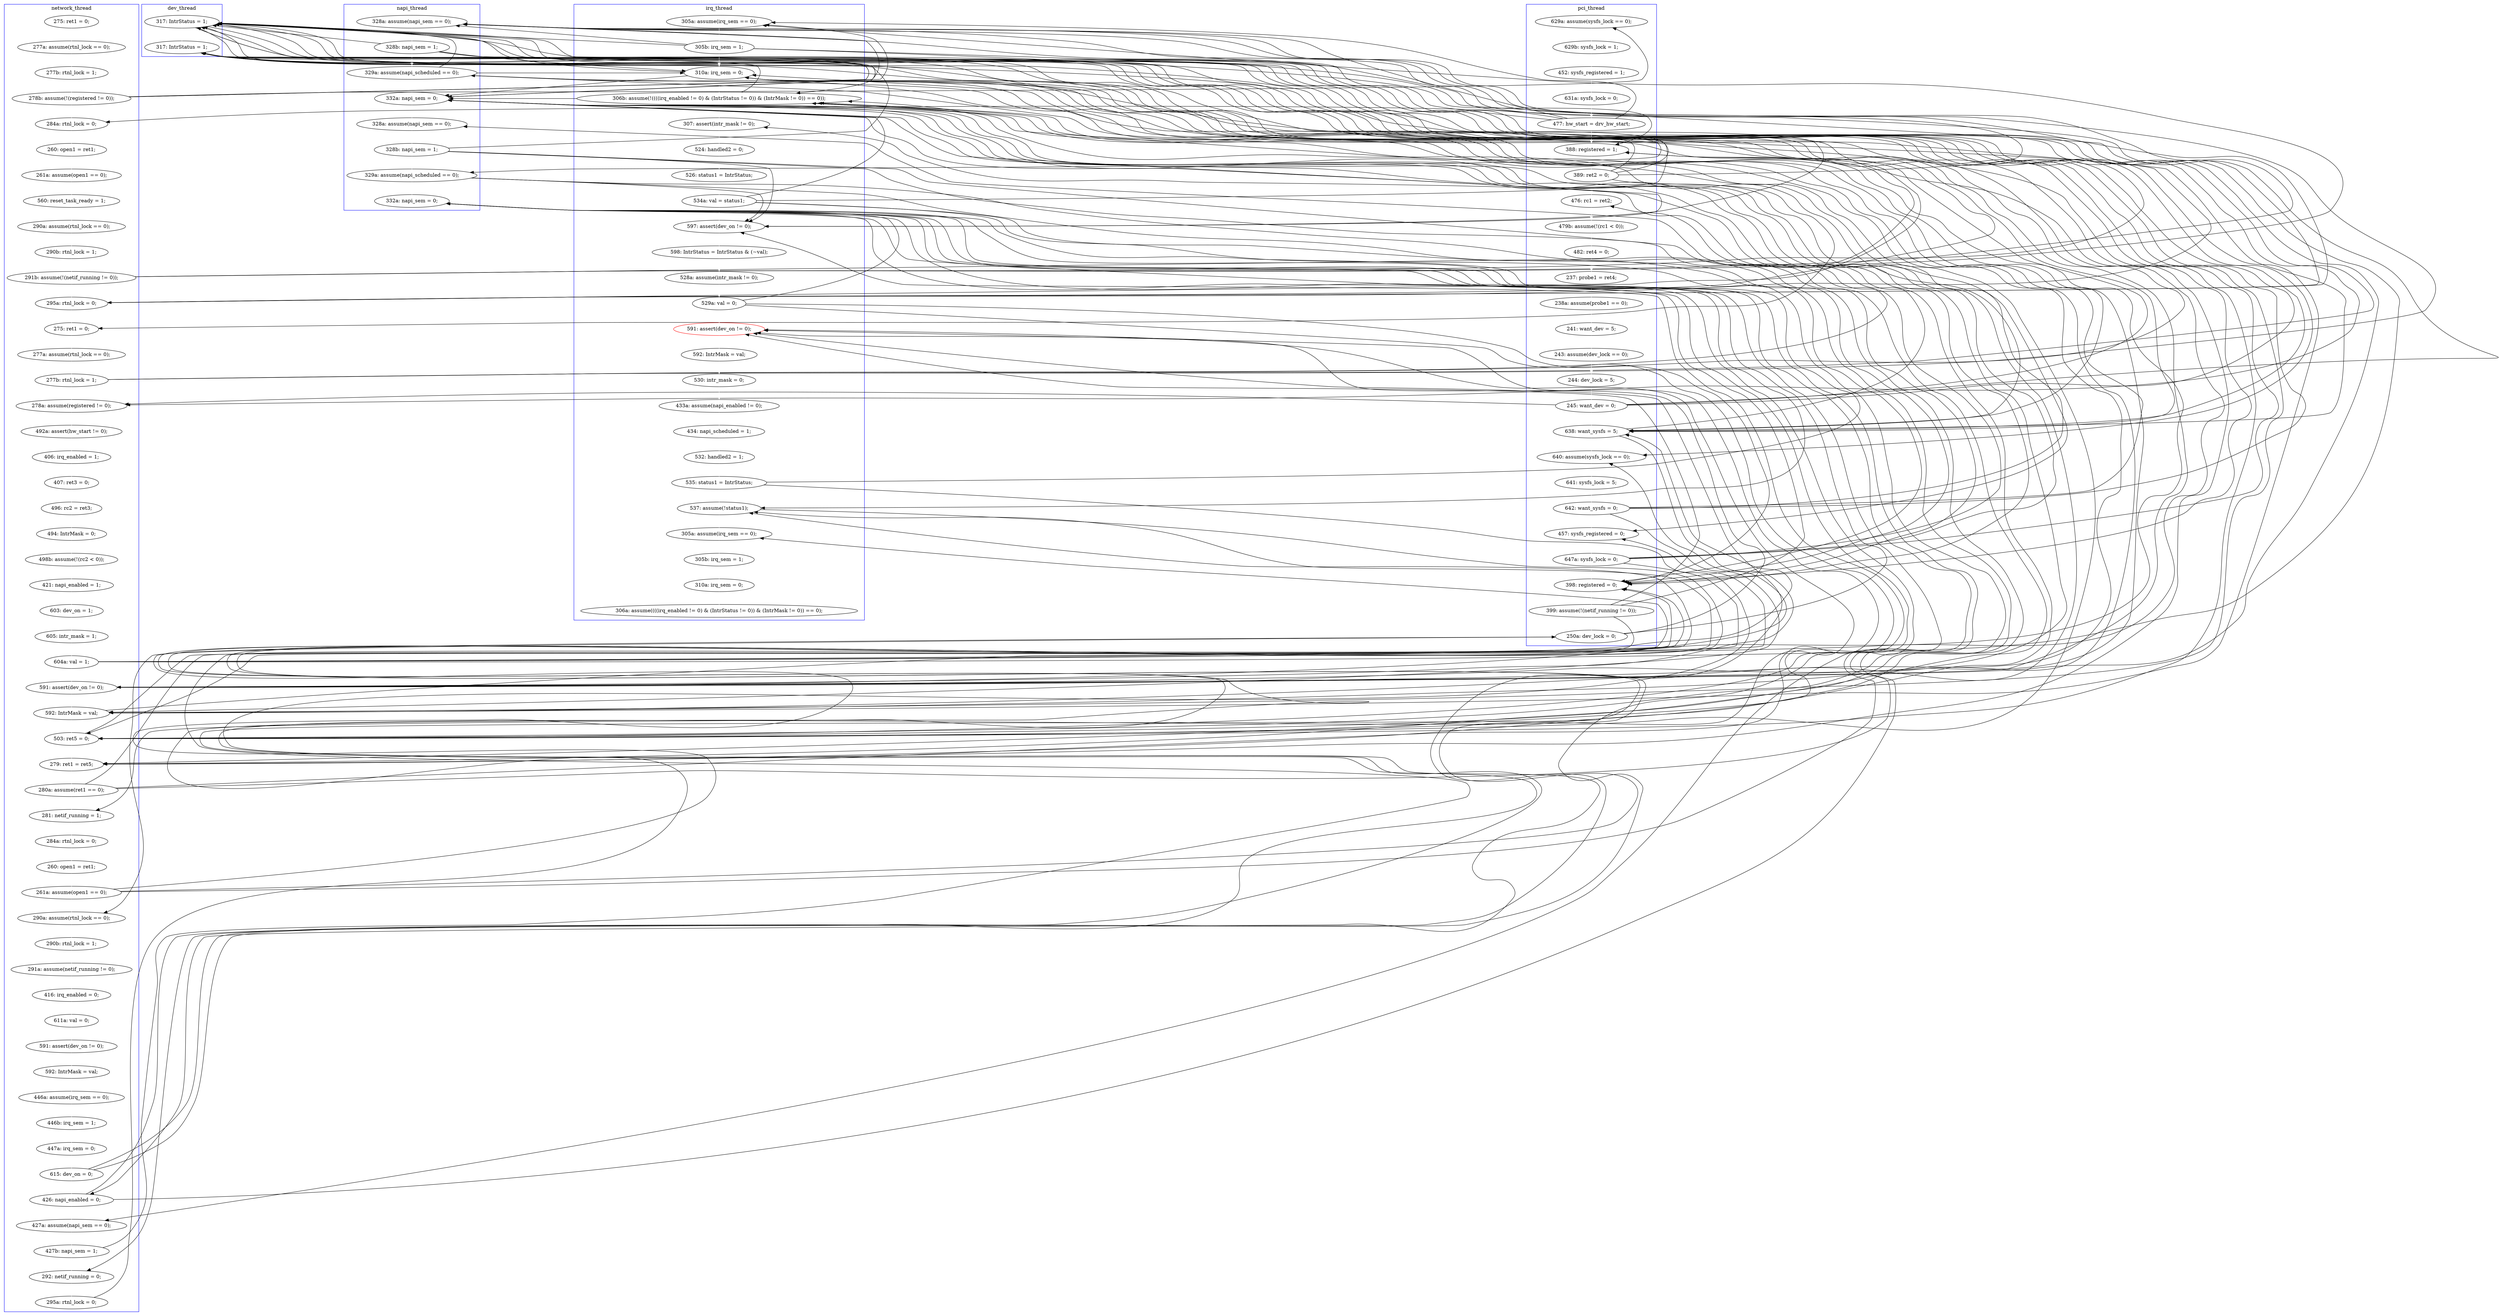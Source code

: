 digraph Counterexample {
	103 -> 144 [color = white, style = solid]
	196 -> 199 [color = black, style = solid, constraint = false]
	66 -> 84 [color = black, style = solid, constraint = false]
	152 -> 180 [color = black, style = solid, constraint = false]
	242 -> 244 [color = white, style = solid]
	167 -> 168 [color = white, style = solid]
	144 -> 146 [color = black, style = solid, constraint = false]
	66 -> 107 [color = black, style = solid, constraint = false]
	263 -> 264 [color = white, style = solid]
	95 -> 96 [color = white, style = solid]
	57 -> 63 [color = white, style = solid]
	85 -> 146 [color = black, style = solid, constraint = false]
	187 -> 246 [color = white, style = solid]
	152 -> 155 [color = black, style = solid, constraint = false]
	170 -> 173 [color = black, style = solid, constraint = false]
	178 -> 182 [color = black, style = solid, constraint = false]
	77 -> 146 [color = black, style = solid, constraint = false]
	30 -> 31 [color = white, style = solid]
	108 -> 144 [color = black, style = solid, constraint = false]
	176 -> 191 [color = white, style = solid]
	91 -> 94 [color = white, style = solid]
	124 -> 126 [color = white, style = solid]
	196 -> 262 [color = black, style = solid, constraint = false]
	66 -> 77 [color = white, style = solid]
	178 -> 180 [color = black, style = solid, constraint = false]
	85 -> 91 [color = white, style = solid]
	146 -> 148 [color = black, style = solid, constraint = false]
	148 -> 149 [color = white, style = solid]
	108 -> 140 [color = black, style = solid, constraint = false]
	152 -> 160 [color = white, style = solid]
	53 -> 57 [color = white, style = solid]
	232 -> 234 [color = white, style = solid]
	136 -> 146 [color = black, style = solid, constraint = false]
	221 -> 223 [color = white, style = solid]
	187 -> 262 [color = black, style = solid, constraint = false]
	168 -> 170 [color = white, style = solid]
	240 -> 242 [color = white, style = solid]
	209 -> 220 [color = black, style = solid, constraint = false]
	177 -> 178 [color = white, style = solid]
	89 -> 110 [color = white, style = solid]
	94 -> 95 [color = white, style = solid]
	269 -> 273 [color = white, style = solid]
	187 -> 191 [color = black, style = solid, constraint = false]
	101 -> 102 [color = white, style = solid]
	122 -> 124 [color = white, style = solid]
	144 -> 145 [color = black, style = solid, constraint = false]
	140 -> 145 [color = black, style = solid, constraint = false]
	135 -> 136 [color = black, style = solid, constraint = false]
	103 -> 146 [color = black, style = solid, constraint = false]
	246 -> 247 [color = white, style = solid]
	170 -> 176 [color = black, style = solid, constraint = false]
	209 -> 246 [color = black, style = solid, constraint = false]
	46 -> 69 [color = black, style = solid, constraint = false]
	66 -> 146 [color = black, style = solid, constraint = false]
	34 -> 146 [color = black, style = solid, constraint = false]
	140 -> 152 [color = white, style = solid]
	204 -> 220 [color = white, style = solid]
	87 -> 88 [color = white, style = solid]
	159 -> 176 [color = black, style = solid, constraint = false]
	140 -> 144 [color = black, style = solid, constraint = false]
	194 -> 195 [color = black, style = solid, constraint = false]
	239 -> 240 [color = white, style = solid]
	70 -> 107 [color = black, style = solid, constraint = false]
	180 -> 181 [color = black, style = solid, constraint = false]
	134 -> 135 [color = white, style = solid]
	135 -> 140 [color = black, style = solid, constraint = false]
	63 -> 64 [color = white, style = solid]
	196 -> 209 [color = white, style = solid]
	144 -> 148 [color = white, style = solid]
	196 -> 246 [color = black, style = solid, constraint = false]
	140 -> 146 [color = black, style = solid, constraint = false]
	201 -> 204 [color = white, style = solid]
	103 -> 110 [color = black, style = solid, constraint = false]
	34 -> 49 [color = white, style = solid]
	135 -> 144 [color = black, style = solid, constraint = false]
	194 -> 262 [color = black, style = solid, constraint = false]
	209 -> 262 [color = black, style = solid, constraint = false]
	178 -> 195 [color = black, style = solid, constraint = false]
	247 -> 249 [color = white, style = solid]
	195 -> 196 [color = white, style = solid]
	145 -> 146 [color = black, style = solid, constraint = false]
	146 -> 173 [color = black, style = solid, constraint = false]
	178 -> 181 [color = white, style = solid]
	145 -> 151 [color = white, style = solid]
	176 -> 182 [color = black, style = solid, constraint = false]
	204 -> 209 [color = black, style = solid, constraint = false]
	181 -> 195 [color = black, style = solid, constraint = false]
	176 -> 177 [color = black, style = solid, constraint = false]
	151 -> 152 [color = black, style = solid, constraint = false]
	152 -> 176 [color = black, style = solid, constraint = false]
	244 -> 262 [color = black, style = solid, constraint = false]
	199 -> 200 [color = white, style = solid]
	204 -> 262 [color = black, style = solid, constraint = false]
	223 -> 228 [color = white, style = solid]
	144 -> 173 [color = black, style = solid, constraint = false]
	253 -> 254 [color = white, style = solid]
	180 -> 182 [color = black, style = solid, constraint = false]
	173 -> 182 [color = black, style = solid, constraint = false]
	34 -> 69 [color = black, style = solid, constraint = false]
	275 -> 276 [color = white, style = solid]
	39 -> 42 [color = white, style = solid]
	103 -> 107 [color = black, style = solid, constraint = false]
	182 -> 183 [color = white, style = solid]
	135 -> 146 [color = black, style = solid, constraint = false]
	89 -> 146 [color = black, style = solid, constraint = false]
	115 -> 120 [color = white, style = solid]
	136 -> 140 [color = black, style = solid, constraint = false]
	44 -> 46 [color = white, style = solid]
	144 -> 152 [color = black, style = solid, constraint = false]
	46 -> 146 [color = black, style = solid, constraint = false]
	187 -> 195 [color = black, style = solid, constraint = false]
	34 -> 107 [color = black, style = solid, constraint = false]
	126 -> 129 [color = white, style = solid]
	99 -> 100 [color = white, style = solid]
	170 -> 195 [color = black, style = solid, constraint = false]
	262 -> 263 [color = black, style = solid, constraint = false]
	191 -> 194 [color = white, style = solid]
	228 -> 232 [color = white, style = solid]
	155 -> 159 [color = white, style = solid]
	133 -> 134 [color = white, style = solid]
	70 -> 140 [color = white, style = solid]
	120 -> 121 [color = white, style = solid]
	176 -> 180 [color = black, style = solid, constraint = false]
	50 -> 53 [color = white, style = solid]
	261 -> 262 [color = black, style = solid, constraint = false]
	150 -> 152 [color = black, style = solid, constraint = false]
	268 -> 269 [color = black, style = solid, constraint = false]
	257 -> 261 [color = black, style = solid, constraint = false]
	180 -> 191 [color = black, style = solid, constraint = false]
	70 -> 77 [color = black, style = solid, constraint = false]
	220 -> 221 [color = white, style = solid]
	89 -> 140 [color = black, style = solid, constraint = false]
	70 -> 84 [color = black, style = solid, constraint = false]
	274 -> 275 [color = white, style = solid]
	170 -> 182 [color = white, style = solid]
	173 -> 176 [color = black, style = solid, constraint = false]
	108 -> 110 [color = black, style = solid, constraint = false]
	140 -> 173 [color = black, style = solid, constraint = false]
	170 -> 180 [color = black, style = solid, constraint = false]
	257 -> 268 [color = white, style = solid]
	254 -> 256 [color = white, style = solid]
	136 -> 145 [color = black, style = solid, constraint = false]
	85 -> 87 [color = black, style = solid, constraint = false]
	100 -> 101 [color = white, style = solid]
	176 -> 195 [color = black, style = solid, constraint = false]
	46 -> 107 [color = black, style = solid, constraint = false]
	256 -> 257 [color = white, style = solid]
	186 -> 187 [color = white, style = solid]
	152 -> 173 [color = black, style = solid, constraint = false]
	110 -> 115 [color = white, style = solid]
	244 -> 246 [color = black, style = solid, constraint = false]
	173 -> 180 [color = black, style = solid, constraint = false]
	89 -> 91 [color = black, style = solid, constraint = false]
	107 -> 108 [color = white, style = solid]
	85 -> 107 [color = black, style = solid, constraint = false]
	77 -> 107 [color = black, style = solid, constraint = false]
	262 -> 268 [color = black, style = solid, constraint = false]
	66 -> 69 [color = black, style = solid, constraint = false]
	151 -> 180 [color = black, style = solid, constraint = false]
	149 -> 150 [color = white, style = solid]
	160 -> 167 [color = white, style = solid]
	276 -> 279 [color = white, style = solid]
	64 -> 66 [color = white, style = solid]
	173 -> 177 [color = white, style = solid]
	77 -> 84 [color = black, style = solid, constraint = false]
	151 -> 176 [color = white, style = solid]
	103 -> 140 [color = black, style = solid, constraint = false]
	264 -> 269 [color = white, style = solid]
	204 -> 246 [color = black, style = solid, constraint = false]
	159 -> 195 [color = white, style = solid]
	136 -> 144 [color = black, style = solid, constraint = false]
	32 -> 34 [color = white, style = solid]
	46 -> 84 [color = white, style = solid]
	150 -> 155 [color = white, style = solid]
	249 -> 253 [color = white, style = solid]
	96 -> 99 [color = white, style = solid]
	38 -> 39 [color = white, style = solid]
	85 -> 140 [color = black, style = solid, constraint = false]
	178 -> 191 [color = black, style = solid, constraint = false]
	151 -> 173 [color = black, style = solid, constraint = false]
	150 -> 151 [color = black, style = solid, constraint = false]
	129 -> 133 [color = white, style = solid]
	200 -> 201 [color = white, style = solid]
	46 -> 49 [color = black, style = solid, constraint = false]
	150 -> 180 [color = black, style = solid, constraint = false]
	145 -> 148 [color = black, style = solid, constraint = false]
	151 -> 155 [color = black, style = solid, constraint = false]
	244 -> 261 [color = white, style = solid]
	146 -> 151 [color = black, style = solid, constraint = false]
	108 -> 146 [color = black, style = solid, constraint = false]
	235 -> 239 [color = white, style = solid]
	77 -> 140 [color = black, style = solid, constraint = false]
	77 -> 87 [color = white, style = solid]
	173 -> 195 [color = black, style = solid, constraint = false]
	181 -> 182 [color = black, style = solid, constraint = false]
	145 -> 173 [color = black, style = solid, constraint = false]
	183 -> 186 [color = white, style = solid]
	31 -> 32 [color = white, style = solid]
	268 -> 274 [color = white, style = solid]
	159 -> 173 [color = black, style = solid, constraint = false]
	180 -> 195 [color = black, style = solid, constraint = false]
	150 -> 173 [color = black, style = solid, constraint = false]
	84 -> 85 [color = white, style = solid]
	257 -> 262 [color = black, style = solid, constraint = false]
	42 -> 44 [color = white, style = solid]
	108 -> 136 [color = white, style = solid]
	261 -> 263 [color = white, style = solid]
	89 -> 107 [color = black, style = solid, constraint = false]
	136 -> 173 [color = white, style = solid]
	88 -> 89 [color = white, style = solid]
	273 -> 274 [color = black, style = solid, constraint = false]
	261 -> 268 [color = black, style = solid, constraint = false]
	234 -> 235 [color = white, style = solid]
	194 -> 246 [color = black, style = solid, constraint = false]
	102 -> 103 [color = white, style = solid]
	146 -> 180 [color = white, style = solid]
	135 -> 145 [color = white, style = solid]
	121 -> 122 [color = white, style = solid]
	34 -> 38 [color = black, style = solid, constraint = false]
	159 -> 160 [color = black, style = solid, constraint = false]
	181 -> 191 [color = black, style = solid, constraint = false]
	145 -> 152 [color = black, style = solid, constraint = false]
	146 -> 152 [color = black, style = solid, constraint = false]
	264 -> 268 [color = black, style = solid, constraint = false]
	69 -> 70 [color = white, style = solid]
	159 -> 180 [color = black, style = solid, constraint = false]
	181 -> 262 [color = white, style = solid]
	70 -> 146 [color = black, style = solid, constraint = false]
	49 -> 50 [color = white, style = solid]
	194 -> 199 [color = white, style = solid]
	subgraph cluster7 {
		label = dev_thread
		color = blue
		180  [label = "317: IntrStatus = 1;"]
		146  [label = "317: IntrStatus = 1;"]
	}
	subgraph cluster3 {
		label = irq_thread
		color = blue
		168  [label = "526: status1 = IntrStatus;"]
		152  [label = "306b: assume(!((((irq_enabled != 0) & (IntrStatus != 0)) & (IntrMask != 0)) == 0));"]
		257  [label = "535: status1 = IntrStatus;"]
		247  [label = "592: IntrMask = val;"]
		140  [label = "310a: irq_sem = 0;"]
		187  [label = "529a: val = 0;"]
		275  [label = "305b: irq_sem = 1;"]
		276  [label = "310a: irq_sem = 0;"]
		249  [label = "530: intr_mask = 0;"]
		183  [label = "598: IntrStatus = IntrStatus & (~val);"]
		182  [label = "597: assert(dev_on != 0);"]
		246  [label = "591: assert(dev_on != 0);", color = red]
		170  [label = "534a: val = status1;"]
		253  [label = "433a: assume(napi_enabled != 0);"]
		268  [label = "537: assume(!status1);"]
		274  [label = "305a: assume(irq_sem == 0);"]
		167  [label = "524: handled2 = 0;"]
		160  [label = "307: assert(intr_mask != 0);"]
		254  [label = "434: napi_scheduled = 1;"]
		256  [label = "532: handled2 = 1;"]
		70  [label = "305b: irq_sem = 1;"]
		186  [label = "528a: assume(intr_mask != 0);"]
		69  [label = "305a: assume(irq_sem == 0);"]
		279  [label = "306a: assume((((irq_enabled != 0) & (IntrStatus != 0)) & (IntrMask != 0)) == 0);"]
	}
	subgraph cluster4 {
		label = napi_thread
		color = blue
		173  [label = "332a: napi_sem = 0;"]
		262  [label = "332a: napi_sem = 0;"]
		136  [label = "329a: assume(napi_scheduled == 0);"]
		181  [label = "329a: assume(napi_scheduled == 0);"]
		177  [label = "328a: assume(napi_sem == 0);"]
		107  [label = "328a: assume(napi_sem == 0);"]
		178  [label = "328b: napi_sem = 1;"]
		108  [label = "328b: napi_sem = 1;"]
	}
	subgraph cluster1 {
		label = pci_thread
		color = blue
		38  [label = "629a: assume(sysfs_lock == 0);"]
		209  [label = "250a: dev_lock = 0;"]
		46  [label = "477: hw_start = drv_hw_start;"]
		84  [label = "388: registered = 1;"]
		95  [label = "482: ret4 = 0;"]
		103  [label = "245: want_dev = 0;"]
		91  [label = "476: rc1 = ret2;"]
		94  [label = "479b: assume(!(rc1 < 0));"]
		44  [label = "631a: sysfs_lock = 0;"]
		148  [label = "640: assume(sysfs_lock == 0);"]
		102  [label = "244: dev_lock = 5;"]
		99  [label = "238a: assume(probe1 == 0);"]
		39  [label = "629b: sysfs_lock = 1;"]
		155  [label = "457: sysfs_registered = 0;"]
		144  [label = "638: want_sysfs = 5;"]
		96  [label = "237: probe1 = ret4;"]
		100  [label = "241: want_dev = 5;"]
		150  [label = "642: want_sysfs = 0;"]
		159  [label = "647a: sysfs_lock = 0;"]
		85  [label = "389: ret2 = 0;"]
		101  [label = "243: assume(dev_lock == 0);"]
		195  [label = "398: registered = 0;"]
		42  [label = "452: sysfs_registered = 1;"]
		196  [label = "399: assume(!(netif_running != 0));"]
		149  [label = "641: sysfs_lock = 5;"]
	}
	subgraph cluster2 {
		label = network_thread
		color = blue
		261  [label = "426: napi_enabled = 0;"]
		64  [label = "290b: rtnl_lock = 1;"]
		121  [label = "407: ret3 = 0;"]
		199  [label = "281: netif_running = 1;"]
		31  [label = "277a: assume(rtnl_lock == 0);"]
		221  [label = "290b: rtnl_lock = 1;"]
		124  [label = "494: IntrMask = 0;"]
		194  [label = "280a: assume(ret1 == 0);"]
		151  [label = "592: IntrMask = val;"]
		176  [label = "503: ret5 = 0;"]
		66  [label = "291b: assume(!(netif_running != 0));"]
		135  [label = "604a: val = 1;"]
		115  [label = "492a: assert(hw_start != 0);"]
		49  [label = "284a: rtnl_lock = 0;"]
		77  [label = "295a: rtnl_lock = 0;"]
		122  [label = "496: rc2 = ret3;"]
		120  [label = "406: irq_enabled = 1;"]
		63  [label = "290a: assume(rtnl_lock == 0);"]
		269  [label = "292: netif_running = 0;"]
		126  [label = "498b: assume(!(rc2 < 0));"]
		89  [label = "277b: rtnl_lock = 1;"]
		264  [label = "427b: napi_sem = 1;"]
		145  [label = "591: assert(dev_on != 0);"]
		232  [label = "611a: val = 0;"]
		134  [label = "605: intr_mask = 1;"]
		191  [label = "279: ret1 = ret5;"]
		242  [label = "447a: irq_sem = 0;"]
		263  [label = "427a: assume(napi_sem == 0);"]
		87  [label = "275: ret1 = 0;"]
		200  [label = "284a: rtnl_lock = 0;"]
		240  [label = "446b: irq_sem = 1;"]
		57  [label = "560: reset_task_ready = 1;"]
		223  [label = "291a: assume(netif_running != 0);"]
		32  [label = "277b: rtnl_lock = 1;"]
		273  [label = "295a: rtnl_lock = 0;"]
		220  [label = "290a: assume(rtnl_lock == 0);"]
		239  [label = "446a: assume(irq_sem == 0);"]
		235  [label = "592: IntrMask = val;"]
		88  [label = "277a: assume(rtnl_lock == 0);"]
		234  [label = "591: assert(dev_on != 0);"]
		110  [label = "278a: assume(registered != 0);"]
		133  [label = "603: dev_on = 1;"]
		228  [label = "416: irq_enabled = 0;"]
		244  [label = "615: dev_on = 0;"]
		201  [label = "260: open1 = ret1;"]
		34  [label = "278b: assume(!(registered != 0));"]
		50  [label = "260: open1 = ret1;"]
		53  [label = "261a: assume(open1 == 0);"]
		204  [label = "261a: assume(open1 == 0);"]
		30  [label = "275: ret1 = 0;"]
		129  [label = "421: napi_enabled = 1;"]
	}
}